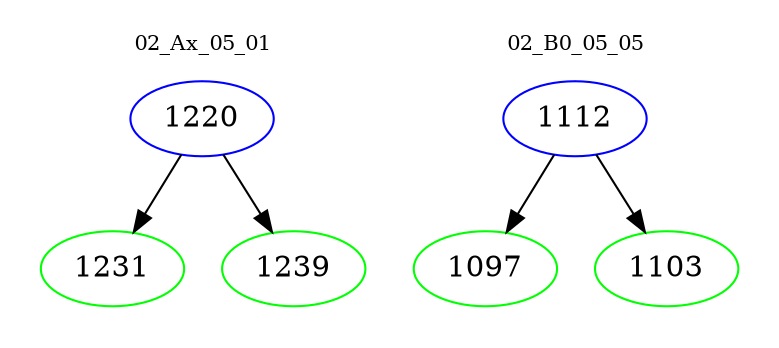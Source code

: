digraph{
subgraph cluster_0 {
color = white
label = "02_Ax_05_01";
fontsize=10;
T0_1220 [label="1220", color="blue"]
T0_1220 -> T0_1231 [color="black"]
T0_1231 [label="1231", color="green"]
T0_1220 -> T0_1239 [color="black"]
T0_1239 [label="1239", color="green"]
}
subgraph cluster_1 {
color = white
label = "02_B0_05_05";
fontsize=10;
T1_1112 [label="1112", color="blue"]
T1_1112 -> T1_1097 [color="black"]
T1_1097 [label="1097", color="green"]
T1_1112 -> T1_1103 [color="black"]
T1_1103 [label="1103", color="green"]
}
}
